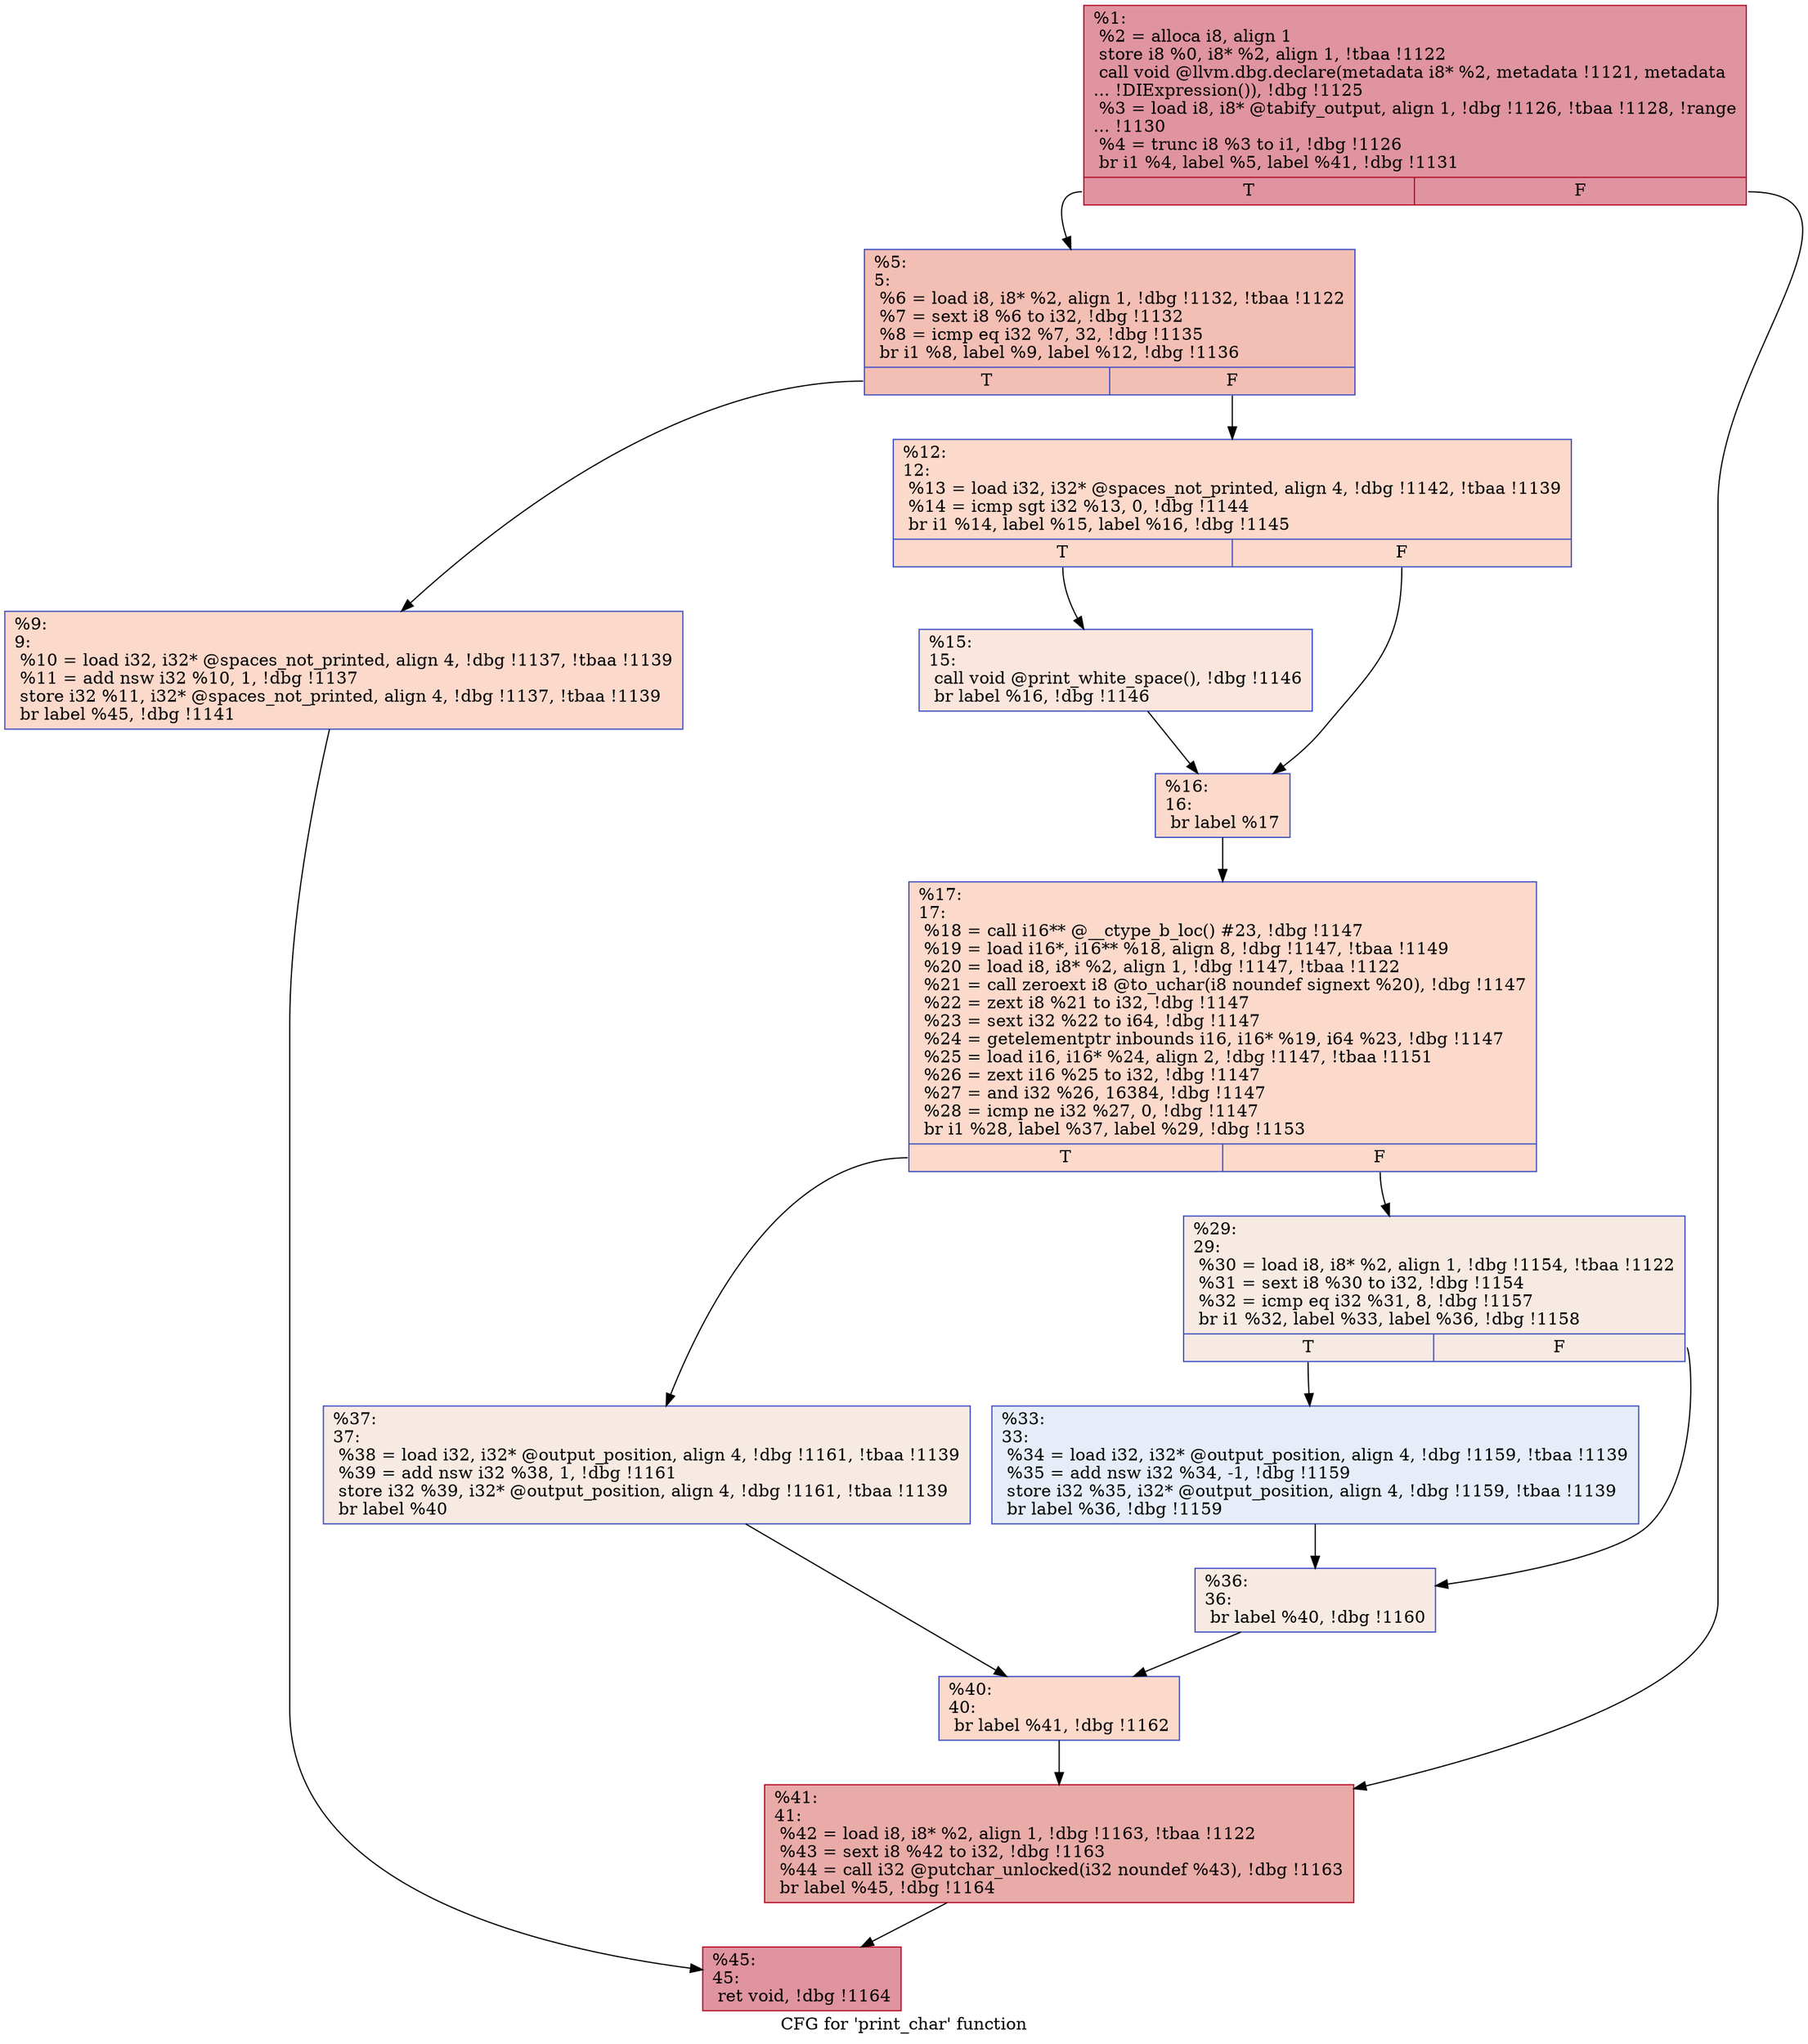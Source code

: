 digraph "CFG for 'print_char' function" {
	label="CFG for 'print_char' function";

	Node0x1645700 [shape=record,color="#b70d28ff", style=filled, fillcolor="#b70d2870",label="{%1:\l  %2 = alloca i8, align 1\l  store i8 %0, i8* %2, align 1, !tbaa !1122\l  call void @llvm.dbg.declare(metadata i8* %2, metadata !1121, metadata\l... !DIExpression()), !dbg !1125\l  %3 = load i8, i8* @tabify_output, align 1, !dbg !1126, !tbaa !1128, !range\l... !1130\l  %4 = trunc i8 %3 to i1, !dbg !1126\l  br i1 %4, label %5, label %41, !dbg !1131\l|{<s0>T|<s1>F}}"];
	Node0x1645700:s0 -> Node0x1645890;
	Node0x1645700:s1 -> Node0x1645c00;
	Node0x1645890 [shape=record,color="#3d50c3ff", style=filled, fillcolor="#e36c5570",label="{%5:\l5:                                                \l  %6 = load i8, i8* %2, align 1, !dbg !1132, !tbaa !1122\l  %7 = sext i8 %6 to i32, !dbg !1132\l  %8 = icmp eq i32 %7, 32, !dbg !1135\l  br i1 %8, label %9, label %12, !dbg !1136\l|{<s0>T|<s1>F}}"];
	Node0x1645890:s0 -> Node0x16458e0;
	Node0x1645890:s1 -> Node0x1645930;
	Node0x16458e0 [shape=record,color="#3d50c3ff", style=filled, fillcolor="#f7a88970",label="{%9:\l9:                                                \l  %10 = load i32, i32* @spaces_not_printed, align 4, !dbg !1137, !tbaa !1139\l  %11 = add nsw i32 %10, 1, !dbg !1137\l  store i32 %11, i32* @spaces_not_printed, align 4, !dbg !1137, !tbaa !1139\l  br label %45, !dbg !1141\l}"];
	Node0x16458e0 -> Node0x1645c50;
	Node0x1645930 [shape=record,color="#3d50c3ff", style=filled, fillcolor="#f7a88970",label="{%12:\l12:                                               \l  %13 = load i32, i32* @spaces_not_printed, align 4, !dbg !1142, !tbaa !1139\l  %14 = icmp sgt i32 %13, 0, !dbg !1144\l  br i1 %14, label %15, label %16, !dbg !1145\l|{<s0>T|<s1>F}}"];
	Node0x1645930:s0 -> Node0x1645980;
	Node0x1645930:s1 -> Node0x16459d0;
	Node0x1645980 [shape=record,color="#3d50c3ff", style=filled, fillcolor="#f3c7b170",label="{%15:\l15:                                               \l  call void @print_white_space(), !dbg !1146\l  br label %16, !dbg !1146\l}"];
	Node0x1645980 -> Node0x16459d0;
	Node0x16459d0 [shape=record,color="#3d50c3ff", style=filled, fillcolor="#f7a88970",label="{%16:\l16:                                               \l  br label %17\l}"];
	Node0x16459d0 -> Node0x1645a20;
	Node0x1645a20 [shape=record,color="#3d50c3ff", style=filled, fillcolor="#f7a88970",label="{%17:\l17:                                               \l  %18 = call i16** @__ctype_b_loc() #23, !dbg !1147\l  %19 = load i16*, i16** %18, align 8, !dbg !1147, !tbaa !1149\l  %20 = load i8, i8* %2, align 1, !dbg !1147, !tbaa !1122\l  %21 = call zeroext i8 @to_uchar(i8 noundef signext %20), !dbg !1147\l  %22 = zext i8 %21 to i32, !dbg !1147\l  %23 = sext i32 %22 to i64, !dbg !1147\l  %24 = getelementptr inbounds i16, i16* %19, i64 %23, !dbg !1147\l  %25 = load i16, i16* %24, align 2, !dbg !1147, !tbaa !1151\l  %26 = zext i16 %25 to i32, !dbg !1147\l  %27 = and i32 %26, 16384, !dbg !1147\l  %28 = icmp ne i32 %27, 0, !dbg !1147\l  br i1 %28, label %37, label %29, !dbg !1153\l|{<s0>T|<s1>F}}"];
	Node0x1645a20:s0 -> Node0x1645b60;
	Node0x1645a20:s1 -> Node0x1645a70;
	Node0x1645a70 [shape=record,color="#3d50c3ff", style=filled, fillcolor="#eed0c070",label="{%29:\l29:                                               \l  %30 = load i8, i8* %2, align 1, !dbg !1154, !tbaa !1122\l  %31 = sext i8 %30 to i32, !dbg !1154\l  %32 = icmp eq i32 %31, 8, !dbg !1157\l  br i1 %32, label %33, label %36, !dbg !1158\l|{<s0>T|<s1>F}}"];
	Node0x1645a70:s0 -> Node0x1645ac0;
	Node0x1645a70:s1 -> Node0x1645b10;
	Node0x1645ac0 [shape=record,color="#3d50c3ff", style=filled, fillcolor="#c7d7f070",label="{%33:\l33:                                               \l  %34 = load i32, i32* @output_position, align 4, !dbg !1159, !tbaa !1139\l  %35 = add nsw i32 %34, -1, !dbg !1159\l  store i32 %35, i32* @output_position, align 4, !dbg !1159, !tbaa !1139\l  br label %36, !dbg !1159\l}"];
	Node0x1645ac0 -> Node0x1645b10;
	Node0x1645b10 [shape=record,color="#3d50c3ff", style=filled, fillcolor="#eed0c070",label="{%36:\l36:                                               \l  br label %40, !dbg !1160\l}"];
	Node0x1645b10 -> Node0x1645bb0;
	Node0x1645b60 [shape=record,color="#3d50c3ff", style=filled, fillcolor="#eed0c070",label="{%37:\l37:                                               \l  %38 = load i32, i32* @output_position, align 4, !dbg !1161, !tbaa !1139\l  %39 = add nsw i32 %38, 1, !dbg !1161\l  store i32 %39, i32* @output_position, align 4, !dbg !1161, !tbaa !1139\l  br label %40\l}"];
	Node0x1645b60 -> Node0x1645bb0;
	Node0x1645bb0 [shape=record,color="#3d50c3ff", style=filled, fillcolor="#f7a88970",label="{%40:\l40:                                               \l  br label %41, !dbg !1162\l}"];
	Node0x1645bb0 -> Node0x1645c00;
	Node0x1645c00 [shape=record,color="#b70d28ff", style=filled, fillcolor="#cc403a70",label="{%41:\l41:                                               \l  %42 = load i8, i8* %2, align 1, !dbg !1163, !tbaa !1122\l  %43 = sext i8 %42 to i32, !dbg !1163\l  %44 = call i32 @putchar_unlocked(i32 noundef %43), !dbg !1163\l  br label %45, !dbg !1164\l}"];
	Node0x1645c00 -> Node0x1645c50;
	Node0x1645c50 [shape=record,color="#b70d28ff", style=filled, fillcolor="#b70d2870",label="{%45:\l45:                                               \l  ret void, !dbg !1164\l}"];
}
